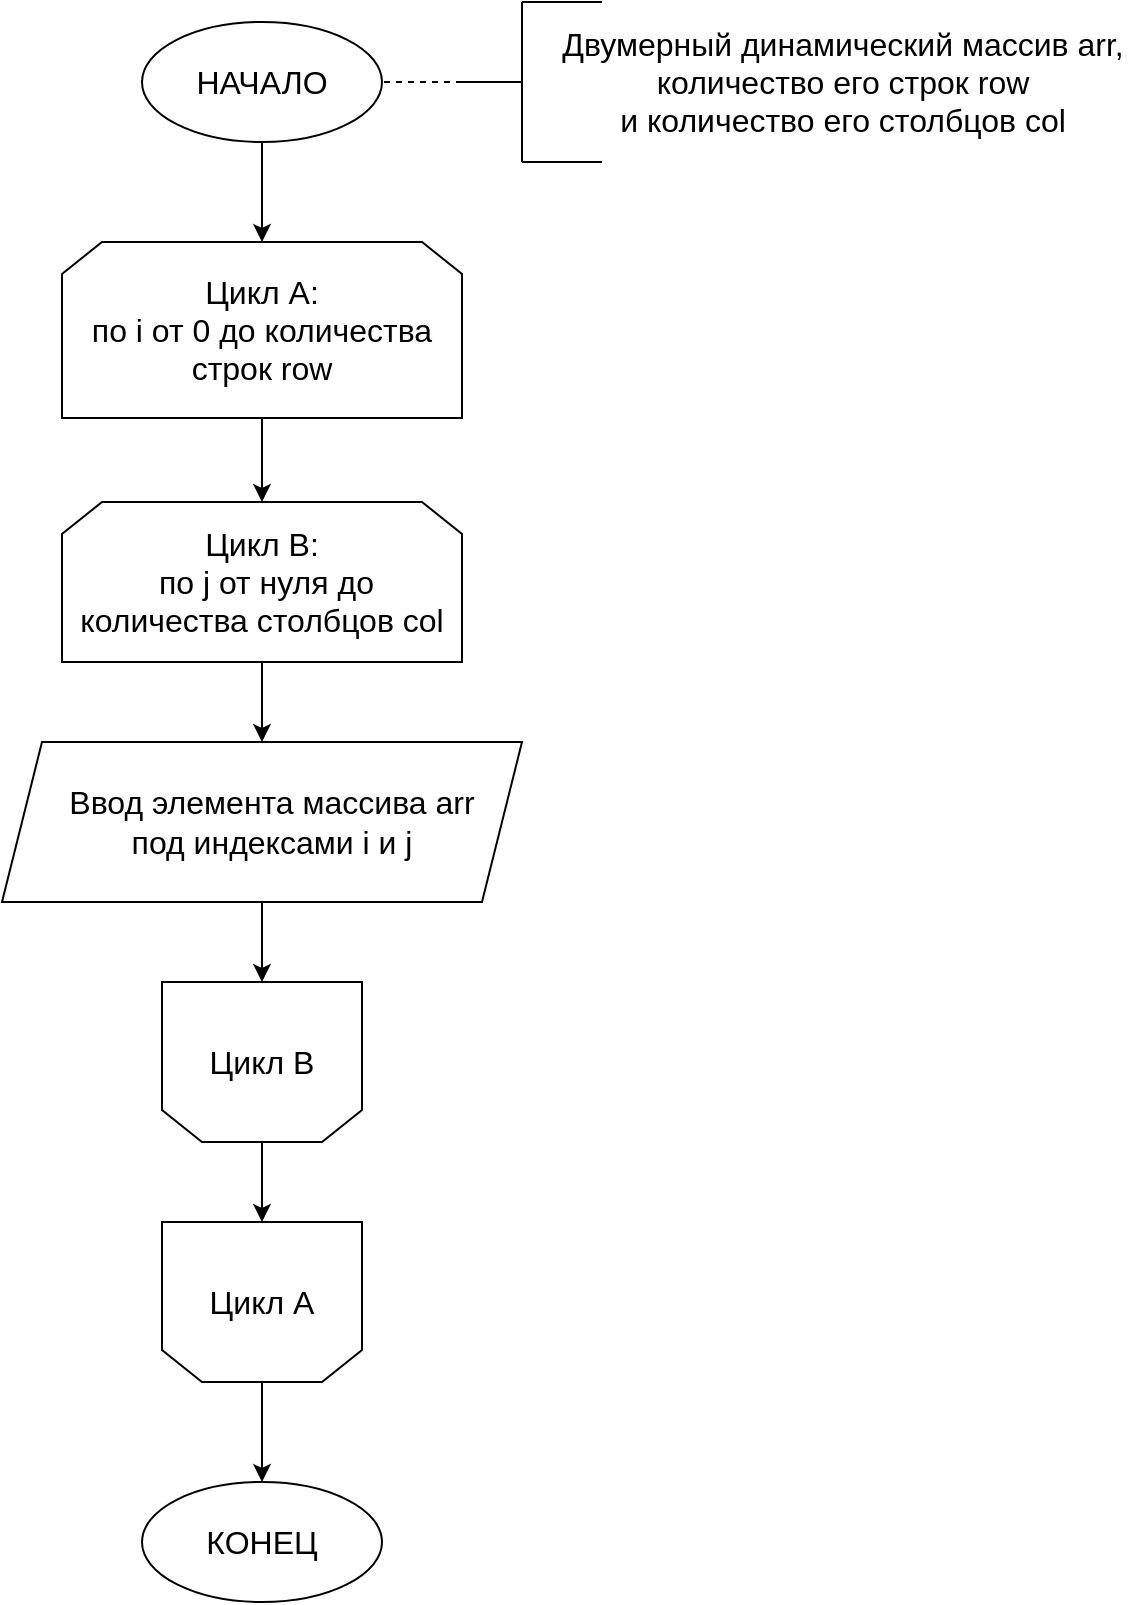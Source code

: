 <mxfile version="16.5.1" type="device"><diagram id="MgtYAZ_FioEMYIIm5Qa-" name="Страница 1"><mxGraphModel dx="1102" dy="857" grid="1" gridSize="10" guides="1" tooltips="1" connect="1" arrows="1" fold="1" page="1" pageScale="1" pageWidth="1200" pageHeight="1920" math="0" shadow="0"><root><mxCell id="0"/><mxCell id="1" parent="0"/><mxCell id="Vydu5OQwe-YpbtQQyrw5-9" style="edgeStyle=orthogonalEdgeStyle;rounded=0;orthogonalLoop=1;jettySize=auto;html=1;entryX=0.5;entryY=0;entryDx=0;entryDy=0;fontSize=16;" edge="1" parent="1" source="Vydu5OQwe-YpbtQQyrw5-1" target="Vydu5OQwe-YpbtQQyrw5-8"><mxGeometry relative="1" as="geometry"/></mxCell><mxCell id="Vydu5OQwe-YpbtQQyrw5-1" value="&lt;font style=&quot;font-size: 16px&quot;&gt;НАЧАЛО&lt;/font&gt;" style="ellipse;whiteSpace=wrap;html=1;" vertex="1" parent="1"><mxGeometry x="530" y="50" width="120" height="60" as="geometry"/></mxCell><mxCell id="Vydu5OQwe-YpbtQQyrw5-2" value="" style="endArrow=none;dashed=1;html=1;rounded=0;fontSize=16;entryX=1;entryY=0.5;entryDx=0;entryDy=0;" edge="1" parent="1" target="Vydu5OQwe-YpbtQQyrw5-1"><mxGeometry width="50" height="50" relative="1" as="geometry"><mxPoint x="690" y="80" as="sourcePoint"/><mxPoint x="580" y="340" as="targetPoint"/></mxGeometry></mxCell><mxCell id="Vydu5OQwe-YpbtQQyrw5-3" value="" style="endArrow=none;html=1;rounded=0;fontSize=16;" edge="1" parent="1"><mxGeometry width="50" height="50" relative="1" as="geometry"><mxPoint x="720" y="80" as="sourcePoint"/><mxPoint x="690" y="80" as="targetPoint"/></mxGeometry></mxCell><mxCell id="Vydu5OQwe-YpbtQQyrw5-4" value="" style="endArrow=none;html=1;rounded=0;fontSize=16;" edge="1" parent="1"><mxGeometry width="50" height="50" relative="1" as="geometry"><mxPoint x="720" y="120" as="sourcePoint"/><mxPoint x="720" y="40" as="targetPoint"/></mxGeometry></mxCell><mxCell id="Vydu5OQwe-YpbtQQyrw5-5" value="Двумерный динамический массив arr,&lt;br&gt;количество его строк row &lt;br&gt;и количество его столбцов col" style="text;html=1;align=center;verticalAlign=middle;resizable=0;points=[];autosize=1;strokeColor=none;fillColor=none;fontSize=16;" vertex="1" parent="1"><mxGeometry x="730" y="50" width="300" height="60" as="geometry"/></mxCell><mxCell id="Vydu5OQwe-YpbtQQyrw5-6" value="" style="endArrow=none;html=1;rounded=0;fontSize=16;" edge="1" parent="1"><mxGeometry width="50" height="50" relative="1" as="geometry"><mxPoint x="760" y="40" as="sourcePoint"/><mxPoint x="720" y="40" as="targetPoint"/></mxGeometry></mxCell><mxCell id="Vydu5OQwe-YpbtQQyrw5-7" value="" style="endArrow=none;html=1;rounded=0;fontSize=16;" edge="1" parent="1"><mxGeometry width="50" height="50" relative="1" as="geometry"><mxPoint x="760" y="120" as="sourcePoint"/><mxPoint x="720" y="120" as="targetPoint"/></mxGeometry></mxCell><mxCell id="Vydu5OQwe-YpbtQQyrw5-11" style="edgeStyle=orthogonalEdgeStyle;rounded=0;orthogonalLoop=1;jettySize=auto;html=1;entryX=0.5;entryY=0;entryDx=0;entryDy=0;fontSize=16;" edge="1" parent="1" source="Vydu5OQwe-YpbtQQyrw5-8" target="Vydu5OQwe-YpbtQQyrw5-10"><mxGeometry relative="1" as="geometry"/></mxCell><mxCell id="Vydu5OQwe-YpbtQQyrw5-8" value="Цикл А:&lt;br&gt;по i от 0 до количества строк row" style="shape=loopLimit;whiteSpace=wrap;html=1;fontSize=16;" vertex="1" parent="1"><mxGeometry x="490" y="160" width="200" height="88" as="geometry"/></mxCell><mxCell id="Vydu5OQwe-YpbtQQyrw5-14" style="edgeStyle=orthogonalEdgeStyle;rounded=0;orthogonalLoop=1;jettySize=auto;html=1;entryX=0.5;entryY=0;entryDx=0;entryDy=0;fontSize=16;" edge="1" parent="1" source="Vydu5OQwe-YpbtQQyrw5-10" target="Vydu5OQwe-YpbtQQyrw5-12"><mxGeometry relative="1" as="geometry"/></mxCell><mxCell id="Vydu5OQwe-YpbtQQyrw5-10" value="Цикл B:&lt;br&gt;&amp;nbsp;по j от нуля до количества столбцов col" style="shape=loopLimit;whiteSpace=wrap;html=1;fontSize=16;" vertex="1" parent="1"><mxGeometry x="490" y="290" width="200" height="80" as="geometry"/></mxCell><mxCell id="Vydu5OQwe-YpbtQQyrw5-16" style="edgeStyle=orthogonalEdgeStyle;rounded=0;orthogonalLoop=1;jettySize=auto;html=1;entryX=0.5;entryY=1;entryDx=0;entryDy=0;fontSize=16;" edge="1" parent="1" source="Vydu5OQwe-YpbtQQyrw5-12" target="Vydu5OQwe-YpbtQQyrw5-15"><mxGeometry relative="1" as="geometry"/></mxCell><mxCell id="Vydu5OQwe-YpbtQQyrw5-12" value="Ввод элемента массива arr &lt;br&gt;под индексами i и j" style="shape=parallelogram;perimeter=parallelogramPerimeter;whiteSpace=wrap;html=1;fixedSize=1;fontSize=16;spacingLeft=14;spacingRight=4;" vertex="1" parent="1"><mxGeometry x="460" y="410" width="260" height="80" as="geometry"/></mxCell><mxCell id="Vydu5OQwe-YpbtQQyrw5-18" value="" style="edgeStyle=orthogonalEdgeStyle;rounded=0;orthogonalLoop=1;jettySize=auto;html=1;fontSize=16;" edge="1" parent="1" source="Vydu5OQwe-YpbtQQyrw5-15" target="Vydu5OQwe-YpbtQQyrw5-17"><mxGeometry relative="1" as="geometry"/></mxCell><mxCell id="Vydu5OQwe-YpbtQQyrw5-15" value="Цикл В" style="shape=loopLimit;whiteSpace=wrap;html=1;fontSize=16;direction=west;" vertex="1" parent="1"><mxGeometry x="540" y="530" width="100" height="80" as="geometry"/></mxCell><mxCell id="Vydu5OQwe-YpbtQQyrw5-20" value="" style="edgeStyle=orthogonalEdgeStyle;rounded=0;orthogonalLoop=1;jettySize=auto;html=1;fontSize=16;" edge="1" parent="1" source="Vydu5OQwe-YpbtQQyrw5-17" target="Vydu5OQwe-YpbtQQyrw5-19"><mxGeometry relative="1" as="geometry"/></mxCell><mxCell id="Vydu5OQwe-YpbtQQyrw5-17" value="Цикл А" style="shape=loopLimit;whiteSpace=wrap;html=1;fontSize=16;direction=west;" vertex="1" parent="1"><mxGeometry x="540" y="650" width="100" height="80" as="geometry"/></mxCell><mxCell id="Vydu5OQwe-YpbtQQyrw5-19" value="КОНЕЦ" style="ellipse;whiteSpace=wrap;html=1;fontSize=16;" vertex="1" parent="1"><mxGeometry x="530" y="780" width="120" height="60" as="geometry"/></mxCell></root></mxGraphModel></diagram></mxfile>